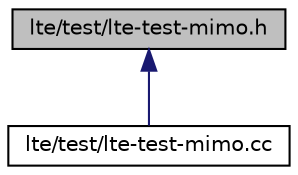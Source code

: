 digraph "lte/test/lte-test-mimo.h"
{
  edge [fontname="Helvetica",fontsize="10",labelfontname="Helvetica",labelfontsize="10"];
  node [fontname="Helvetica",fontsize="10",shape=record];
  Node1 [label="lte/test/lte-test-mimo.h",height=0.2,width=0.4,color="black", fillcolor="grey75", style="filled", fontcolor="black"];
  Node1 -> Node2 [dir="back",color="midnightblue",fontsize="10",style="solid"];
  Node2 [label="lte/test/lte-test-mimo.cc",height=0.2,width=0.4,color="black", fillcolor="white", style="filled",URL="$d6/d52/lte-test-mimo_8cc.html"];
}
